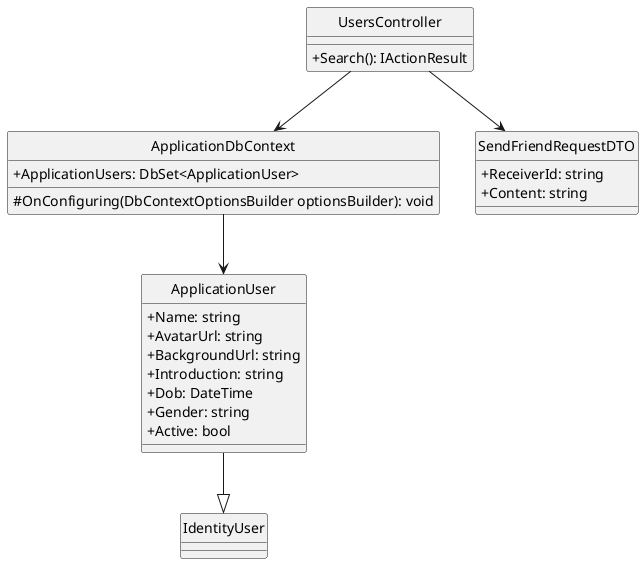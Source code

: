 @startuml searchUser
hide circle
skinparam classAttributeIconSize 0
class UsersController {
    +Search(): IActionResult
}

class ApplicationDbContext {
    +ApplicationUsers: DbSet<ApplicationUser>
    #OnConfiguring(DbContextOptionsBuilder optionsBuilder): void
}


class SendFriendRequestDTO {
    +ReceiverId: string
    +Content: string
}

class ApplicationUser {
    +Name: string
    +AvatarUrl: string
    +BackgroundUrl: string
    +Introduction: string
    +Dob: DateTime
    +Gender: string
    +Active: bool
}

class IdentityUser

UsersController --> ApplicationDbContext
UsersController --> SendFriendRequestDTO
ApplicationDbContext --> ApplicationUser
ApplicationUser --|> IdentityUser
@enduml